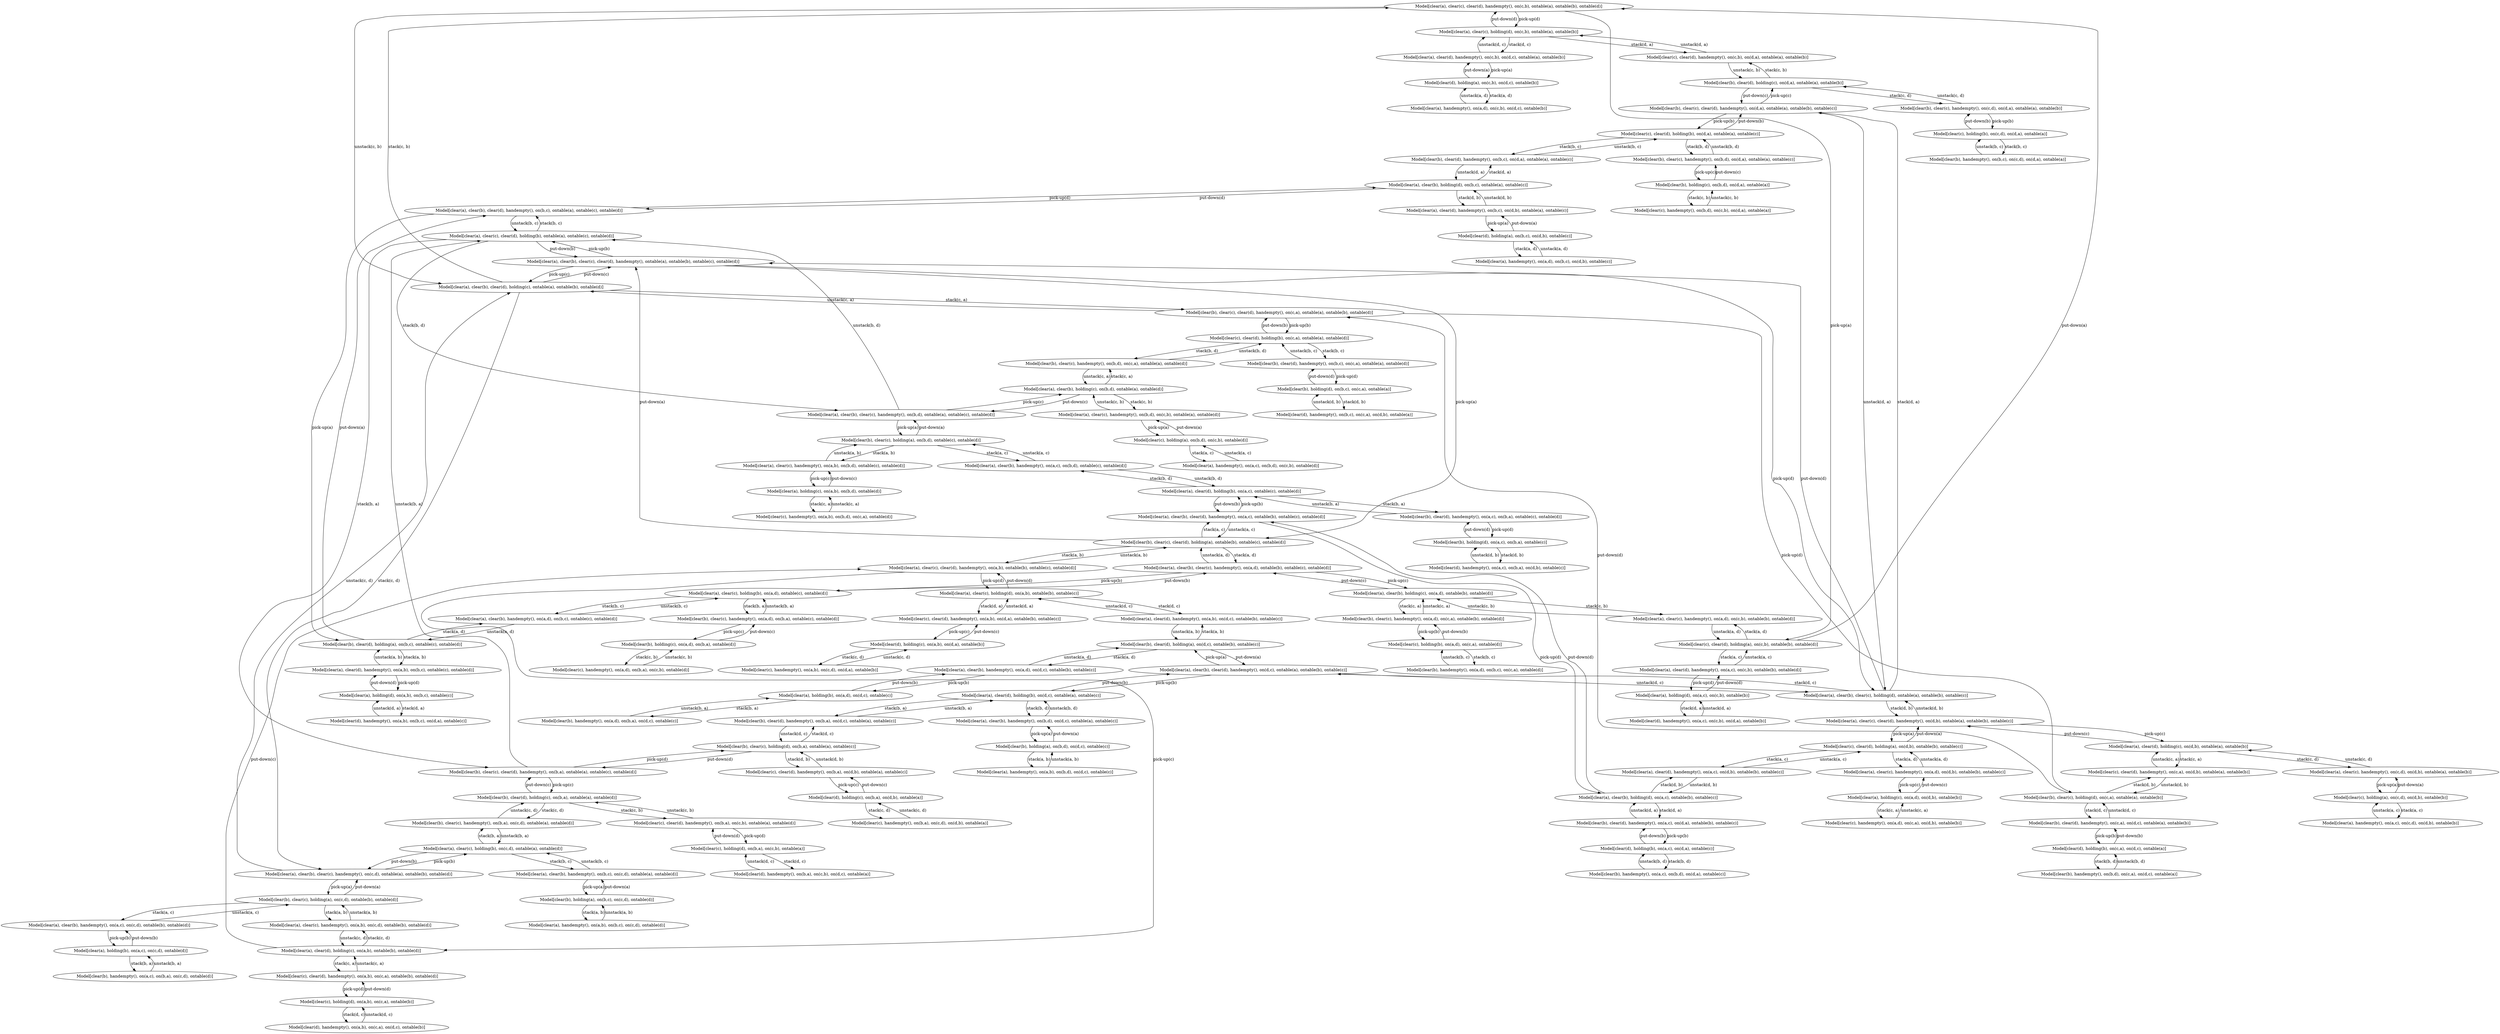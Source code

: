 strict digraph "" {
	"Model[clear(a), clear(c), clear(d), handempty(), on(c,b), ontable(a), ontable(b), ontable(d)]" -> "Model[clear(a), clear(c), holding(d), on(c,b), ontable(a), ontable(b)]"	[label="pick-up(d)"];
	"Model[clear(a), clear(c), clear(d), handempty(), on(c,b), ontable(a), ontable(b), ontable(d)]" -> "Model[clear(c), clear(d), holding(a), on(c,b), ontable(b), ontable(d)]"	[label="pick-up(a)"];
	"Model[clear(a), clear(c), clear(d), handempty(), on(c,b), ontable(a), ontable(b), ontable(d)]" -> "Model[clear(a), clear(b), clear(d), holding(c), ontable(a), ontable(b), ontable(d)]"	[label="unstack(c, b)"];
	"Model[clear(a), clear(c), holding(d), on(c,b), ontable(a), ontable(b)]" -> "Model[clear(a), clear(c), clear(d), handempty(), on(c,b), ontable(a), ontable(b), ontable(d)]"	[label="put-down(d)"];
	"Model[clear(a), clear(c), holding(d), on(c,b), ontable(a), ontable(b)]" -> "Model[clear(a), clear(d), handempty(), on(c,b), on(d,c), ontable(a), ontable(b)]"	[label="stack(d, c)"];
	"Model[clear(a), clear(c), holding(d), on(c,b), ontable(a), ontable(b)]" -> "Model[clear(c), clear(d), handempty(), on(c,b), on(d,a), ontable(a), ontable(b)]"	[label="stack(d, a)"];
	"Model[clear(c), clear(d), holding(a), on(c,b), ontable(b), ontable(d)]" -> "Model[clear(a), clear(c), clear(d), handempty(), on(c,b), ontable(a), ontable(b), ontable(d)]"	[label="put-down(a)"];
	"Model[clear(c), clear(d), holding(a), on(c,b), ontable(b), ontable(d)]" -> "Model[clear(a), clear(d), handempty(), on(a,c), on(c,b), ontable(b), ontable(d)]"	[label="stack(a, c)"];
	"Model[clear(c), clear(d), holding(a), on(c,b), ontable(b), ontable(d)]" -> "Model[clear(a), clear(c), handempty(), on(a,d), on(c,b), ontable(b), ontable(d)]"	[label="stack(a, d)"];
	"Model[clear(a), clear(b), clear(d), holding(c), ontable(a), ontable(b), ontable(d)]" -> "Model[clear(a), clear(c), clear(d), handempty(), on(c,b), ontable(a), ontable(b), ontable(d)]"	[label="stack(c, b)"];
	"Model[clear(a), clear(b), clear(d), holding(c), ontable(a), ontable(b), ontable(d)]" -> "Model[clear(a), clear(b), clear(c), clear(d), handempty(), ontable(a), ontable(b), ontable(c), ontable(d)]"	[label="put-down(c)"];
	"Model[clear(a), clear(b), clear(d), holding(c), ontable(a), ontable(b), ontable(d)]" -> "Model[clear(a), clear(b), clear(c), handempty(), on(c,d), ontable(a), ontable(b), ontable(d)]"	[label="stack(c, d)"];
	"Model[clear(a), clear(b), clear(d), holding(c), ontable(a), ontable(b), ontable(d)]" -> "Model[clear(b), clear(c), clear(d), handempty(), on(c,a), ontable(a), ontable(b), ontable(d)]"	[label="stack(c, a)"];
	"Model[clear(a), clear(d), handempty(), on(c,b), on(d,c), ontable(a), ontable(b)]" -> "Model[clear(a), clear(c), holding(d), on(c,b), ontable(a), ontable(b)]"	[label="unstack(d, c)"];
	"Model[clear(a), clear(d), handempty(), on(c,b), on(d,c), ontable(a), ontable(b)]" -> "Model[clear(d), holding(a), on(c,b), on(d,c), ontable(b)]"	[label="pick-up(a)"];
	"Model[clear(c), clear(d), handempty(), on(c,b), on(d,a), ontable(a), ontable(b)]" -> "Model[clear(a), clear(c), holding(d), on(c,b), ontable(a), ontable(b)]"	[label="unstack(d, a)"];
	"Model[clear(c), clear(d), handempty(), on(c,b), on(d,a), ontable(a), ontable(b)]" -> "Model[clear(b), clear(d), holding(c), on(d,a), ontable(a), ontable(b)]"	[label="unstack(c, b)"];
	"Model[clear(a), clear(d), handempty(), on(a,c), on(c,b), ontable(b), ontable(d)]" -> "Model[clear(c), clear(d), holding(a), on(c,b), ontable(b), ontable(d)]"	[label="unstack(a, c)"];
	"Model[clear(a), clear(d), handempty(), on(a,c), on(c,b), ontable(b), ontable(d)]" -> "Model[clear(a), holding(d), on(a,c), on(c,b), ontable(b)]"	[label="pick-up(d)"];
	"Model[clear(a), clear(c), handempty(), on(a,d), on(c,b), ontable(b), ontable(d)]" -> "Model[clear(c), clear(d), holding(a), on(c,b), ontable(b), ontable(d)]"	[label="unstack(a, d)"];
	"Model[clear(a), clear(c), handempty(), on(a,d), on(c,b), ontable(b), ontable(d)]" -> "Model[clear(a), clear(b), holding(c), on(a,d), ontable(b), ontable(d)]"	[label="unstack(c, b)"];
	"Model[clear(a), clear(b), clear(c), clear(d), handempty(), ontable(a), ontable(b), ontable(c), ontable(d)]" -> "Model[clear(a), clear(b), clear(d), holding(c), ontable(a), ontable(b), ontable(d)]"	[label="pick-up(c)"];
	"Model[clear(a), clear(b), clear(c), clear(d), handempty(), ontable(a), ontable(b), ontable(c), ontable(d)]" -> "Model[clear(a), clear(b), clear(c), holding(d), ontable(a), ontable(b), ontable(c)]"	[label="pick-up(d)"];
	"Model[clear(a), clear(b), clear(c), clear(d), handempty(), ontable(a), ontable(b), ontable(c), ontable(d)]" -> "Model[clear(a), clear(c), clear(d), holding(b), ontable(a), ontable(c), ontable(d)]"	[label="pick-up(b)"];
	"Model[clear(a), clear(b), clear(c), clear(d), handempty(), ontable(a), ontable(b), ontable(c), ontable(d)]" -> "Model[clear(b), clear(c), clear(d), holding(a), ontable(b), ontable(c), ontable(d)]"	[label="pick-up(a)"];
	"Model[clear(a), clear(b), clear(c), handempty(), on(c,d), ontable(a), ontable(b), ontable(d)]" -> "Model[clear(a), clear(b), clear(d), holding(c), ontable(a), ontable(b), ontable(d)]"	[label="unstack(c, d)"];
	"Model[clear(a), clear(b), clear(c), handempty(), on(c,d), ontable(a), ontable(b), ontable(d)]" -> "Model[clear(a), clear(c), holding(b), on(c,d), ontable(a), ontable(d)]"	[label="pick-up(b)"];
	"Model[clear(a), clear(b), clear(c), handempty(), on(c,d), ontable(a), ontable(b), ontable(d)]" -> "Model[clear(b), clear(c), holding(a), on(c,d), ontable(b), ontable(d)]"	[label="pick-up(a)"];
	"Model[clear(b), clear(c), clear(d), handempty(), on(c,a), ontable(a), ontable(b), ontable(d)]" -> "Model[clear(a), clear(b), clear(d), holding(c), ontable(a), ontable(b), ontable(d)]"	[label="unstack(c, a)"];
	"Model[clear(b), clear(c), clear(d), handempty(), on(c,a), ontable(a), ontable(b), ontable(d)]" -> "Model[clear(b), clear(c), holding(d), on(c,a), ontable(a), ontable(b)]"	[label="pick-up(d)"];
	"Model[clear(b), clear(c), clear(d), handempty(), on(c,a), ontable(a), ontable(b), ontable(d)]" -> "Model[clear(c), clear(d), holding(b), on(c,a), ontable(a), ontable(d)]"	[label="pick-up(b)"];
	"Model[clear(d), holding(a), on(c,b), on(d,c), ontable(b)]" -> "Model[clear(a), clear(d), handempty(), on(c,b), on(d,c), ontable(a), ontable(b)]"	[label="put-down(a)"];
	"Model[clear(d), holding(a), on(c,b), on(d,c), ontable(b)]" -> "Model[clear(a), handempty(), on(a,d), on(c,b), on(d,c), ontable(b)]"	[label="stack(a, d)"];
	"Model[clear(b), clear(d), holding(c), on(d,a), ontable(a), ontable(b)]" -> "Model[clear(c), clear(d), handempty(), on(c,b), on(d,a), ontable(a), ontable(b)]"	[label="stack(c, b)"];
	"Model[clear(b), clear(d), holding(c), on(d,a), ontable(a), ontable(b)]" -> "Model[clear(b), clear(c), clear(d), handempty(), on(d,a), ontable(a), ontable(b), ontable(c)]"	[label="put-down(c)"];
	"Model[clear(b), clear(d), holding(c), on(d,a), ontable(a), ontable(b)]" -> "Model[clear(b), clear(c), handempty(), on(c,d), on(d,a), ontable(a), ontable(b)]"	[label="stack(c, d)"];
	"Model[clear(a), holding(d), on(a,c), on(c,b), ontable(b)]" -> "Model[clear(a), clear(d), handempty(), on(a,c), on(c,b), ontable(b), ontable(d)]"	[label="put-down(d)"];
	"Model[clear(a), holding(d), on(a,c), on(c,b), ontable(b)]" -> "Model[clear(d), handempty(), on(a,c), on(c,b), on(d,a), ontable(b)]"	[label="stack(d, a)"];
	"Model[clear(a), clear(b), holding(c), on(a,d), ontable(b), ontable(d)]" -> "Model[clear(a), clear(c), handempty(), on(a,d), on(c,b), ontable(b), ontable(d)]"	[label="stack(c, b)"];
	"Model[clear(a), clear(b), holding(c), on(a,d), ontable(b), ontable(d)]" -> "Model[clear(a), clear(b), clear(c), handempty(), on(a,d), ontable(b), ontable(c), ontable(d)]"	[label="put-down(c)"];
	"Model[clear(a), clear(b), holding(c), on(a,d), ontable(b), ontable(d)]" -> "Model[clear(b), clear(c), handempty(), on(a,d), on(c,a), ontable(b), ontable(d)]"	[label="stack(c, a)"];
	"Model[clear(a), clear(b), clear(c), holding(d), ontable(a), ontable(b), ontable(c)]" -> "Model[clear(a), clear(b), clear(c), clear(d), handempty(), ontable(a), ontable(b), ontable(c), ontable(d)]"	[label="put-down(d)"];
	"Model[clear(a), clear(b), clear(c), holding(d), ontable(a), ontable(b), ontable(c)]" -> "Model[clear(b), clear(c), clear(d), handempty(), on(d,a), ontable(a), ontable(b), ontable(c)]"	[label="stack(d, a)"];
	"Model[clear(a), clear(b), clear(c), holding(d), ontable(a), ontable(b), ontable(c)]" -> "Model[clear(a), clear(b), clear(d), handempty(), on(d,c), ontable(a), ontable(b), ontable(c)]"	[label="stack(d, c)"];
	"Model[clear(a), clear(b), clear(c), holding(d), ontable(a), ontable(b), ontable(c)]" -> "Model[clear(a), clear(c), clear(d), handempty(), on(d,b), ontable(a), ontable(b), ontable(c)]"	[label="stack(d, b)"];
	"Model[clear(a), clear(c), clear(d), holding(b), ontable(a), ontable(c), ontable(d)]" -> "Model[clear(a), clear(b), clear(c), clear(d), handempty(), ontable(a), ontable(b), ontable(c), ontable(d)]"	[label="put-down(b)"];
	"Model[clear(a), clear(c), clear(d), holding(b), ontable(a), ontable(c), ontable(d)]" -> "Model[clear(a), clear(b), clear(d), handempty(), on(b,c), ontable(a), ontable(c), ontable(d)]"	[label="stack(b, c)"];
	"Model[clear(a), clear(c), clear(d), holding(b), ontable(a), ontable(c), ontable(d)]" -> "Model[clear(a), clear(b), clear(c), handempty(), on(b,d), ontable(a), ontable(c), ontable(d)]"	[label="stack(b, d)"];
	"Model[clear(a), clear(c), clear(d), holding(b), ontable(a), ontable(c), ontable(d)]" -> "Model[clear(b), clear(c), clear(d), handempty(), on(b,a), ontable(a), ontable(c), ontable(d)]"	[label="stack(b, a)"];
	"Model[clear(b), clear(c), clear(d), holding(a), ontable(b), ontable(c), ontable(d)]" -> "Model[clear(a), clear(b), clear(c), clear(d), handempty(), ontable(a), ontable(b), ontable(c), ontable(d)]"	[label="put-down(a)"];
	"Model[clear(b), clear(c), clear(d), holding(a), ontable(b), ontable(c), ontable(d)]" -> "Model[clear(a), clear(b), clear(c), handempty(), on(a,d), ontable(b), ontable(c), ontable(d)]"	[label="stack(a, d)"];
	"Model[clear(b), clear(c), clear(d), holding(a), ontable(b), ontable(c), ontable(d)]" -> "Model[clear(a), clear(b), clear(d), handempty(), on(a,c), ontable(b), ontable(c), ontable(d)]"	[label="stack(a, c)"];
	"Model[clear(b), clear(c), clear(d), holding(a), ontable(b), ontable(c), ontable(d)]" -> "Model[clear(a), clear(c), clear(d), handempty(), on(a,b), ontable(b), ontable(c), ontable(d)]"	[label="stack(a, b)"];
	"Model[clear(a), clear(c), holding(b), on(c,d), ontable(a), ontable(d)]" -> "Model[clear(a), clear(b), clear(c), handempty(), on(c,d), ontable(a), ontable(b), ontable(d)]"	[label="put-down(b)"];
	"Model[clear(a), clear(c), holding(b), on(c,d), ontable(a), ontable(d)]" -> "Model[clear(a), clear(b), handempty(), on(b,c), on(c,d), ontable(a), ontable(d)]"	[label="stack(b, c)"];
	"Model[clear(a), clear(c), holding(b), on(c,d), ontable(a), ontable(d)]" -> "Model[clear(b), clear(c), handempty(), on(b,a), on(c,d), ontable(a), ontable(d)]"	[label="stack(b, a)"];
	"Model[clear(b), clear(c), holding(a), on(c,d), ontable(b), ontable(d)]" -> "Model[clear(a), clear(b), clear(c), handempty(), on(c,d), ontable(a), ontable(b), ontable(d)]"	[label="put-down(a)"];
	"Model[clear(b), clear(c), holding(a), on(c,d), ontable(b), ontable(d)]" -> "Model[clear(a), clear(b), handempty(), on(a,c), on(c,d), ontable(b), ontable(d)]"	[label="stack(a, c)"];
	"Model[clear(b), clear(c), holding(a), on(c,d), ontable(b), ontable(d)]" -> "Model[clear(a), clear(c), handempty(), on(a,b), on(c,d), ontable(b), ontable(d)]"	[label="stack(a, b)"];
	"Model[clear(b), clear(c), holding(d), on(c,a), ontable(a), ontable(b)]" -> "Model[clear(b), clear(c), clear(d), handempty(), on(c,a), ontable(a), ontable(b), ontable(d)]"	[label="put-down(d)"];
	"Model[clear(b), clear(c), holding(d), on(c,a), ontable(a), ontable(b)]" -> "Model[clear(b), clear(d), handempty(), on(c,a), on(d,c), ontable(a), ontable(b)]"	[label="stack(d, c)"];
	"Model[clear(b), clear(c), holding(d), on(c,a), ontable(a), ontable(b)]" -> "Model[clear(c), clear(d), handempty(), on(c,a), on(d,b), ontable(a), ontable(b)]"	[label="stack(d, b)"];
	"Model[clear(c), clear(d), holding(b), on(c,a), ontable(a), ontable(d)]" -> "Model[clear(b), clear(c), clear(d), handempty(), on(c,a), ontable(a), ontable(b), ontable(d)]"	[label="put-down(b)"];
	"Model[clear(c), clear(d), holding(b), on(c,a), ontable(a), ontable(d)]" -> "Model[clear(b), clear(d), handempty(), on(b,c), on(c,a), ontable(a), ontable(d)]"	[label="stack(b, c)"];
	"Model[clear(c), clear(d), holding(b), on(c,a), ontable(a), ontable(d)]" -> "Model[clear(b), clear(c), handempty(), on(b,d), on(c,a), ontable(a), ontable(d)]"	[label="stack(b, d)"];
	"Model[clear(a), handempty(), on(a,d), on(c,b), on(d,c), ontable(b)]" -> "Model[clear(d), holding(a), on(c,b), on(d,c), ontable(b)]"	[label="unstack(a, d)"];
	"Model[clear(b), clear(c), clear(d), handempty(), on(d,a), ontable(a), ontable(b), ontable(c)]" -> "Model[clear(b), clear(d), holding(c), on(d,a), ontable(a), ontable(b)]"	[label="pick-up(c)"];
	"Model[clear(b), clear(c), clear(d), handempty(), on(d,a), ontable(a), ontable(b), ontable(c)]" -> "Model[clear(a), clear(b), clear(c), holding(d), ontable(a), ontable(b), ontable(c)]"	[label="unstack(d, a)"];
	"Model[clear(b), clear(c), clear(d), handempty(), on(d,a), ontable(a), ontable(b), ontable(c)]" -> "Model[clear(c), clear(d), holding(b), on(d,a), ontable(a), ontable(c)]"	[label="pick-up(b)"];
	"Model[clear(b), clear(c), handempty(), on(c,d), on(d,a), ontable(a), ontable(b)]" -> "Model[clear(b), clear(d), holding(c), on(d,a), ontable(a), ontable(b)]"	[label="unstack(c, d)"];
	"Model[clear(b), clear(c), handempty(), on(c,d), on(d,a), ontable(a), ontable(b)]" -> "Model[clear(c), holding(b), on(c,d), on(d,a), ontable(a)]"	[label="pick-up(b)"];
	"Model[clear(d), handempty(), on(a,c), on(c,b), on(d,a), ontable(b)]" -> "Model[clear(a), holding(d), on(a,c), on(c,b), ontable(b)]"	[label="unstack(d, a)"];
	"Model[clear(a), clear(b), clear(c), handempty(), on(a,d), ontable(b), ontable(c), ontable(d)]" -> "Model[clear(a), clear(b), holding(c), on(a,d), ontable(b), ontable(d)]"	[label="pick-up(c)"];
	"Model[clear(a), clear(b), clear(c), handempty(), on(a,d), ontable(b), ontable(c), ontable(d)]" -> "Model[clear(b), clear(c), clear(d), holding(a), ontable(b), ontable(c), ontable(d)]"	[label="unstack(a, d)"];
	"Model[clear(a), clear(b), clear(c), handempty(), on(a,d), ontable(b), ontable(c), ontable(d)]" -> "Model[clear(a), clear(c), holding(b), on(a,d), ontable(c), ontable(d)]"	[label="pick-up(b)"];
	"Model[clear(b), clear(c), handempty(), on(a,d), on(c,a), ontable(b), ontable(d)]" -> "Model[clear(a), clear(b), holding(c), on(a,d), ontable(b), ontable(d)]"	[label="unstack(c, a)"];
	"Model[clear(b), clear(c), handempty(), on(a,d), on(c,a), ontable(b), ontable(d)]" -> "Model[clear(c), holding(b), on(a,d), on(c,a), ontable(d)]"	[label="pick-up(b)"];
	"Model[clear(a), clear(b), clear(d), handempty(), on(d,c), ontable(a), ontable(b), ontable(c)]" -> "Model[clear(a), clear(b), clear(c), holding(d), ontable(a), ontable(b), ontable(c)]"	[label="unstack(d, c)"];
	"Model[clear(a), clear(b), clear(d), handempty(), on(d,c), ontable(a), ontable(b), ontable(c)]" -> "Model[clear(a), clear(d), holding(b), on(d,c), ontable(a), ontable(c)]"	[label="pick-up(b)"];
	"Model[clear(a), clear(b), clear(d), handempty(), on(d,c), ontable(a), ontable(b), ontable(c)]" -> "Model[clear(b), clear(d), holding(a), on(d,c), ontable(b), ontable(c)]"	[label="pick-up(a)"];
	"Model[clear(a), clear(c), clear(d), handempty(), on(d,b), ontable(a), ontable(b), ontable(c)]" -> "Model[clear(a), clear(b), clear(c), holding(d), ontable(a), ontable(b), ontable(c)]"	[label="unstack(d, b)"];
	"Model[clear(a), clear(c), clear(d), handempty(), on(d,b), ontable(a), ontable(b), ontable(c)]" -> "Model[clear(a), clear(d), holding(c), on(d,b), ontable(a), ontable(b)]"	[label="pick-up(c)"];
	"Model[clear(a), clear(c), clear(d), handempty(), on(d,b), ontable(a), ontable(b), ontable(c)]" -> "Model[clear(c), clear(d), holding(a), on(d,b), ontable(b), ontable(c)]"	[label="pick-up(a)"];
	"Model[clear(a), clear(b), clear(d), handempty(), on(b,c), ontable(a), ontable(c), ontable(d)]" -> "Model[clear(a), clear(c), clear(d), holding(b), ontable(a), ontable(c), ontable(d)]"	[label="unstack(b, c)"];
	"Model[clear(a), clear(b), clear(d), handempty(), on(b,c), ontable(a), ontable(c), ontable(d)]" -> "Model[clear(a), clear(b), holding(d), on(b,c), ontable(a), ontable(c)]"	[label="pick-up(d)"];
	"Model[clear(a), clear(b), clear(d), handempty(), on(b,c), ontable(a), ontable(c), ontable(d)]" -> "Model[clear(b), clear(d), holding(a), on(b,c), ontable(c), ontable(d)]"	[label="pick-up(a)"];
	"Model[clear(a), clear(b), clear(c), handempty(), on(b,d), ontable(a), ontable(c), ontable(d)]" -> "Model[clear(a), clear(c), clear(d), holding(b), ontable(a), ontable(c), ontable(d)]"	[label="unstack(b, d)"];
	"Model[clear(a), clear(b), clear(c), handempty(), on(b,d), ontable(a), ontable(c), ontable(d)]" -> "Model[clear(a), clear(b), holding(c), on(b,d), ontable(a), ontable(d)]"	[label="pick-up(c)"];
	"Model[clear(a), clear(b), clear(c), handempty(), on(b,d), ontable(a), ontable(c), ontable(d)]" -> "Model[clear(b), clear(c), holding(a), on(b,d), ontable(c), ontable(d)]"	[label="pick-up(a)"];
	"Model[clear(b), clear(c), clear(d), handempty(), on(b,a), ontable(a), ontable(c), ontable(d)]" -> "Model[clear(a), clear(c), clear(d), holding(b), ontable(a), ontable(c), ontable(d)]"	[label="unstack(b, a)"];
	"Model[clear(b), clear(c), clear(d), handempty(), on(b,a), ontable(a), ontable(c), ontable(d)]" -> "Model[clear(b), clear(d), holding(c), on(b,a), ontable(a), ontable(d)]"	[label="pick-up(c)"];
	"Model[clear(b), clear(c), clear(d), handempty(), on(b,a), ontable(a), ontable(c), ontable(d)]" -> "Model[clear(b), clear(c), holding(d), on(b,a), ontable(a), ontable(c)]"	[label="pick-up(d)"];
	"Model[clear(a), clear(b), clear(d), handempty(), on(a,c), ontable(b), ontable(c), ontable(d)]" -> "Model[clear(b), clear(c), clear(d), holding(a), ontable(b), ontable(c), ontable(d)]"	[label="unstack(a, c)"];
	"Model[clear(a), clear(b), clear(d), handempty(), on(a,c), ontable(b), ontable(c), ontable(d)]" -> "Model[clear(a), clear(b), holding(d), on(a,c), ontable(b), ontable(c)]"	[label="pick-up(d)"];
	"Model[clear(a), clear(b), clear(d), handempty(), on(a,c), ontable(b), ontable(c), ontable(d)]" -> "Model[clear(a), clear(d), holding(b), on(a,c), ontable(c), ontable(d)]"	[label="pick-up(b)"];
	"Model[clear(a), clear(c), clear(d), handempty(), on(a,b), ontable(b), ontable(c), ontable(d)]" -> "Model[clear(b), clear(c), clear(d), holding(a), ontable(b), ontable(c), ontable(d)]"	[label="unstack(a, b)"];
	"Model[clear(a), clear(c), clear(d), handempty(), on(a,b), ontable(b), ontable(c), ontable(d)]" -> "Model[clear(a), clear(d), holding(c), on(a,b), ontable(b), ontable(d)]"	[label="pick-up(c)"];
	"Model[clear(a), clear(c), clear(d), handempty(), on(a,b), ontable(b), ontable(c), ontable(d)]" -> "Model[clear(a), clear(c), holding(d), on(a,b), ontable(b), ontable(c)]"	[label="pick-up(d)"];
	"Model[clear(a), clear(b), handempty(), on(b,c), on(c,d), ontable(a), ontable(d)]" -> "Model[clear(a), clear(c), holding(b), on(c,d), ontable(a), ontable(d)]"	[label="unstack(b, c)"];
	"Model[clear(a), clear(b), handempty(), on(b,c), on(c,d), ontable(a), ontable(d)]" -> "Model[clear(b), holding(a), on(b,c), on(c,d), ontable(d)]"	[label="pick-up(a)"];
	"Model[clear(b), clear(c), handempty(), on(b,a), on(c,d), ontable(a), ontable(d)]" -> "Model[clear(a), clear(c), holding(b), on(c,d), ontable(a), ontable(d)]"	[label="unstack(b, a)"];
	"Model[clear(b), clear(c), handempty(), on(b,a), on(c,d), ontable(a), ontable(d)]" -> "Model[clear(b), clear(d), holding(c), on(b,a), ontable(a), ontable(d)]"	[label="unstack(c, d)"];
	"Model[clear(a), clear(b), handempty(), on(a,c), on(c,d), ontable(b), ontable(d)]" -> "Model[clear(b), clear(c), holding(a), on(c,d), ontable(b), ontable(d)]"	[label="unstack(a, c)"];
	"Model[clear(a), clear(b), handempty(), on(a,c), on(c,d), ontable(b), ontable(d)]" -> "Model[clear(a), holding(b), on(a,c), on(c,d), ontable(d)]"	[label="pick-up(b)"];
	"Model[clear(a), clear(c), handempty(), on(a,b), on(c,d), ontable(b), ontable(d)]" -> "Model[clear(b), clear(c), holding(a), on(c,d), ontable(b), ontable(d)]"	[label="unstack(a, b)"];
	"Model[clear(a), clear(c), handempty(), on(a,b), on(c,d), ontable(b), ontable(d)]" -> "Model[clear(a), clear(d), holding(c), on(a,b), ontable(b), ontable(d)]"	[label="unstack(c, d)"];
	"Model[clear(b), clear(d), handempty(), on(c,a), on(d,c), ontable(a), ontable(b)]" -> "Model[clear(b), clear(c), holding(d), on(c,a), ontable(a), ontable(b)]"	[label="unstack(d, c)"];
	"Model[clear(b), clear(d), handempty(), on(c,a), on(d,c), ontable(a), ontable(b)]" -> "Model[clear(d), holding(b), on(c,a), on(d,c), ontable(a)]"	[label="pick-up(b)"];
	"Model[clear(c), clear(d), handempty(), on(c,a), on(d,b), ontable(a), ontable(b)]" -> "Model[clear(b), clear(c), holding(d), on(c,a), ontable(a), ontable(b)]"	[label="unstack(d, b)"];
	"Model[clear(c), clear(d), handempty(), on(c,a), on(d,b), ontable(a), ontable(b)]" -> "Model[clear(a), clear(d), holding(c), on(d,b), ontable(a), ontable(b)]"	[label="unstack(c, a)"];
	"Model[clear(b), clear(d), handempty(), on(b,c), on(c,a), ontable(a), ontable(d)]" -> "Model[clear(c), clear(d), holding(b), on(c,a), ontable(a), ontable(d)]"	[label="unstack(b, c)"];
	"Model[clear(b), clear(d), handempty(), on(b,c), on(c,a), ontable(a), ontable(d)]" -> "Model[clear(b), holding(d), on(b,c), on(c,a), ontable(a)]"	[label="pick-up(d)"];
	"Model[clear(b), clear(c), handempty(), on(b,d), on(c,a), ontable(a), ontable(d)]" -> "Model[clear(c), clear(d), holding(b), on(c,a), ontable(a), ontable(d)]"	[label="unstack(b, d)"];
	"Model[clear(b), clear(c), handempty(), on(b,d), on(c,a), ontable(a), ontable(d)]" -> "Model[clear(a), clear(b), holding(c), on(b,d), ontable(a), ontable(d)]"	[label="unstack(c, a)"];
	"Model[clear(c), clear(d), holding(b), on(d,a), ontable(a), ontable(c)]" -> "Model[clear(b), clear(c), clear(d), handempty(), on(d,a), ontable(a), ontable(b), ontable(c)]"	[label="put-down(b)"];
	"Model[clear(c), clear(d), holding(b), on(d,a), ontable(a), ontable(c)]" -> "Model[clear(b), clear(d), handempty(), on(b,c), on(d,a), ontable(a), ontable(c)]"	[label="stack(b, c)"];
	"Model[clear(c), clear(d), holding(b), on(d,a), ontable(a), ontable(c)]" -> "Model[clear(b), clear(c), handempty(), on(b,d), on(d,a), ontable(a), ontable(c)]"	[label="stack(b, d)"];
	"Model[clear(c), holding(b), on(c,d), on(d,a), ontable(a)]" -> "Model[clear(b), clear(c), handempty(), on(c,d), on(d,a), ontable(a), ontable(b)]"	[label="put-down(b)"];
	"Model[clear(c), holding(b), on(c,d), on(d,a), ontable(a)]" -> "Model[clear(b), handempty(), on(b,c), on(c,d), on(d,a), ontable(a)]"	[label="stack(b, c)"];
	"Model[clear(a), clear(c), holding(b), on(a,d), ontable(c), ontable(d)]" -> "Model[clear(a), clear(b), clear(c), handempty(), on(a,d), ontable(b), ontable(c), ontable(d)]"	[label="put-down(b)"];
	"Model[clear(a), clear(c), holding(b), on(a,d), ontable(c), ontable(d)]" -> "Model[clear(a), clear(b), handempty(), on(a,d), on(b,c), ontable(c), ontable(d)]"	[label="stack(b, c)"];
	"Model[clear(a), clear(c), holding(b), on(a,d), ontable(c), ontable(d)]" -> "Model[clear(b), clear(c), handempty(), on(a,d), on(b,a), ontable(c), ontable(d)]"	[label="stack(b, a)"];
	"Model[clear(c), holding(b), on(a,d), on(c,a), ontable(d)]" -> "Model[clear(b), clear(c), handempty(), on(a,d), on(c,a), ontable(b), ontable(d)]"	[label="put-down(b)"];
	"Model[clear(c), holding(b), on(a,d), on(c,a), ontable(d)]" -> "Model[clear(b), handempty(), on(a,d), on(b,c), on(c,a), ontable(d)]"	[label="stack(b, c)"];
	"Model[clear(a), clear(d), holding(b), on(d,c), ontable(a), ontable(c)]" -> "Model[clear(a), clear(b), clear(d), handempty(), on(d,c), ontable(a), ontable(b), ontable(c)]"	[label="put-down(b)"];
	"Model[clear(a), clear(d), holding(b), on(d,c), ontable(a), ontable(c)]" -> "Model[clear(a), clear(b), handempty(), on(b,d), on(d,c), ontable(a), ontable(c)]"	[label="stack(b, d)"];
	"Model[clear(a), clear(d), holding(b), on(d,c), ontable(a), ontable(c)]" -> "Model[clear(b), clear(d), handempty(), on(b,a), on(d,c), ontable(a), ontable(c)]"	[label="stack(b, a)"];
	"Model[clear(b), clear(d), holding(a), on(d,c), ontable(b), ontable(c)]" -> "Model[clear(a), clear(b), clear(d), handempty(), on(d,c), ontable(a), ontable(b), ontable(c)]"	[label="put-down(a)"];
	"Model[clear(b), clear(d), holding(a), on(d,c), ontable(b), ontable(c)]" -> "Model[clear(a), clear(b), handempty(), on(a,d), on(d,c), ontable(b), ontable(c)]"	[label="stack(a, d)"];
	"Model[clear(b), clear(d), holding(a), on(d,c), ontable(b), ontable(c)]" -> "Model[clear(a), clear(d), handempty(), on(a,b), on(d,c), ontable(b), ontable(c)]"	[label="stack(a, b)"];
	"Model[clear(a), clear(d), holding(c), on(d,b), ontable(a), ontable(b)]" -> "Model[clear(a), clear(c), clear(d), handempty(), on(d,b), ontable(a), ontable(b), ontable(c)]"	[label="put-down(c)"];
	"Model[clear(a), clear(d), holding(c), on(d,b), ontable(a), ontable(b)]" -> "Model[clear(c), clear(d), handempty(), on(c,a), on(d,b), ontable(a), ontable(b)]"	[label="stack(c, a)"];
	"Model[clear(a), clear(d), holding(c), on(d,b), ontable(a), ontable(b)]" -> "Model[clear(a), clear(c), handempty(), on(c,d), on(d,b), ontable(a), ontable(b)]"	[label="stack(c, d)"];
	"Model[clear(c), clear(d), holding(a), on(d,b), ontable(b), ontable(c)]" -> "Model[clear(a), clear(c), clear(d), handempty(), on(d,b), ontable(a), ontable(b), ontable(c)]"	[label="put-down(a)"];
	"Model[clear(c), clear(d), holding(a), on(d,b), ontable(b), ontable(c)]" -> "Model[clear(a), clear(d), handempty(), on(a,c), on(d,b), ontable(b), ontable(c)]"	[label="stack(a, c)"];
	"Model[clear(c), clear(d), holding(a), on(d,b), ontable(b), ontable(c)]" -> "Model[clear(a), clear(c), handempty(), on(a,d), on(d,b), ontable(b), ontable(c)]"	[label="stack(a, d)"];
	"Model[clear(a), clear(b), holding(d), on(b,c), ontable(a), ontable(c)]" -> "Model[clear(a), clear(b), clear(d), handempty(), on(b,c), ontable(a), ontable(c), ontable(d)]"	[label="put-down(d)"];
	"Model[clear(a), clear(b), holding(d), on(b,c), ontable(a), ontable(c)]" -> "Model[clear(b), clear(d), handempty(), on(b,c), on(d,a), ontable(a), ontable(c)]"	[label="stack(d, a)"];
	"Model[clear(a), clear(b), holding(d), on(b,c), ontable(a), ontable(c)]" -> "Model[clear(a), clear(d), handempty(), on(b,c), on(d,b), ontable(a), ontable(c)]"	[label="stack(d, b)"];
	"Model[clear(b), clear(d), holding(a), on(b,c), ontable(c), ontable(d)]" -> "Model[clear(a), clear(b), clear(d), handempty(), on(b,c), ontable(a), ontable(c), ontable(d)]"	[label="put-down(a)"];
	"Model[clear(b), clear(d), holding(a), on(b,c), ontable(c), ontable(d)]" -> "Model[clear(a), clear(b), handempty(), on(a,d), on(b,c), ontable(c), ontable(d)]"	[label="stack(a, d)"];
	"Model[clear(b), clear(d), holding(a), on(b,c), ontable(c), ontable(d)]" -> "Model[clear(a), clear(d), handempty(), on(a,b), on(b,c), ontable(c), ontable(d)]"	[label="stack(a, b)"];
	"Model[clear(a), clear(b), holding(c), on(b,d), ontable(a), ontable(d)]" -> "Model[clear(a), clear(b), clear(c), handempty(), on(b,d), ontable(a), ontable(c), ontable(d)]"	[label="put-down(c)"];
	"Model[clear(a), clear(b), holding(c), on(b,d), ontable(a), ontable(d)]" -> "Model[clear(b), clear(c), handempty(), on(b,d), on(c,a), ontable(a), ontable(d)]"	[label="stack(c, a)"];
	"Model[clear(a), clear(b), holding(c), on(b,d), ontable(a), ontable(d)]" -> "Model[clear(a), clear(c), handempty(), on(b,d), on(c,b), ontable(a), ontable(d)]"	[label="stack(c, b)"];
	"Model[clear(b), clear(c), holding(a), on(b,d), ontable(c), ontable(d)]" -> "Model[clear(a), clear(b), clear(c), handempty(), on(b,d), ontable(a), ontable(c), ontable(d)]"	[label="put-down(a)"];
	"Model[clear(b), clear(c), holding(a), on(b,d), ontable(c), ontable(d)]" -> "Model[clear(a), clear(b), handempty(), on(a,c), on(b,d), ontable(c), ontable(d)]"	[label="stack(a, c)"];
	"Model[clear(b), clear(c), holding(a), on(b,d), ontable(c), ontable(d)]" -> "Model[clear(a), clear(c), handempty(), on(a,b), on(b,d), ontable(c), ontable(d)]"	[label="stack(a, b)"];
	"Model[clear(b), clear(d), holding(c), on(b,a), ontable(a), ontable(d)]" -> "Model[clear(b), clear(c), clear(d), handempty(), on(b,a), ontable(a), ontable(c), ontable(d)]"	[label="put-down(c)"];
	"Model[clear(b), clear(d), holding(c), on(b,a), ontable(a), ontable(d)]" -> "Model[clear(b), clear(c), handempty(), on(b,a), on(c,d), ontable(a), ontable(d)]"	[label="stack(c, d)"];
	"Model[clear(b), clear(d), holding(c), on(b,a), ontable(a), ontable(d)]" -> "Model[clear(c), clear(d), handempty(), on(b,a), on(c,b), ontable(a), ontable(d)]"	[label="stack(c, b)"];
	"Model[clear(b), clear(c), holding(d), on(b,a), ontable(a), ontable(c)]" -> "Model[clear(b), clear(c), clear(d), handempty(), on(b,a), ontable(a), ontable(c), ontable(d)]"	[label="put-down(d)"];
	"Model[clear(b), clear(c), holding(d), on(b,a), ontable(a), ontable(c)]" -> "Model[clear(b), clear(d), handempty(), on(b,a), on(d,c), ontable(a), ontable(c)]"	[label="stack(d, c)"];
	"Model[clear(b), clear(c), holding(d), on(b,a), ontable(a), ontable(c)]" -> "Model[clear(c), clear(d), handempty(), on(b,a), on(d,b), ontable(a), ontable(c)]"	[label="stack(d, b)"];
	"Model[clear(a), clear(b), holding(d), on(a,c), ontable(b), ontable(c)]" -> "Model[clear(a), clear(b), clear(d), handempty(), on(a,c), ontable(b), ontable(c), ontable(d)]"	[label="put-down(d)"];
	"Model[clear(a), clear(b), holding(d), on(a,c), ontable(b), ontable(c)]" -> "Model[clear(a), clear(d), handempty(), on(a,c), on(d,b), ontable(b), ontable(c)]"	[label="stack(d, b)"];
	"Model[clear(a), clear(b), holding(d), on(a,c), ontable(b), ontable(c)]" -> "Model[clear(b), clear(d), handempty(), on(a,c), on(d,a), ontable(b), ontable(c)]"	[label="stack(d, a)"];
	"Model[clear(a), clear(d), holding(b), on(a,c), ontable(c), ontable(d)]" -> "Model[clear(a), clear(b), clear(d), handempty(), on(a,c), ontable(b), ontable(c), ontable(d)]"	[label="put-down(b)"];
	"Model[clear(a), clear(d), holding(b), on(a,c), ontable(c), ontable(d)]" -> "Model[clear(a), clear(b), handempty(), on(a,c), on(b,d), ontable(c), ontable(d)]"	[label="stack(b, d)"];
	"Model[clear(a), clear(d), holding(b), on(a,c), ontable(c), ontable(d)]" -> "Model[clear(b), clear(d), handempty(), on(a,c), on(b,a), ontable(c), ontable(d)]"	[label="stack(b, a)"];
	"Model[clear(a), clear(d), holding(c), on(a,b), ontable(b), ontable(d)]" -> "Model[clear(a), clear(c), clear(d), handempty(), on(a,b), ontable(b), ontable(c), ontable(d)]"	[label="put-down(c)"];
	"Model[clear(a), clear(d), holding(c), on(a,b), ontable(b), ontable(d)]" -> "Model[clear(a), clear(c), handempty(), on(a,b), on(c,d), ontable(b), ontable(d)]"	[label="stack(c, d)"];
	"Model[clear(a), clear(d), holding(c), on(a,b), ontable(b), ontable(d)]" -> "Model[clear(c), clear(d), handempty(), on(a,b), on(c,a), ontable(b), ontable(d)]"	[label="stack(c, a)"];
	"Model[clear(a), clear(c), holding(d), on(a,b), ontable(b), ontable(c)]" -> "Model[clear(a), clear(c), clear(d), handempty(), on(a,b), ontable(b), ontable(c), ontable(d)]"	[label="put-down(d)"];
	"Model[clear(a), clear(c), holding(d), on(a,b), ontable(b), ontable(c)]" -> "Model[clear(a), clear(d), handempty(), on(a,b), on(d,c), ontable(b), ontable(c)]"	[label="stack(d, c)"];
	"Model[clear(a), clear(c), holding(d), on(a,b), ontable(b), ontable(c)]" -> "Model[clear(c), clear(d), handempty(), on(a,b), on(d,a), ontable(b), ontable(c)]"	[label="stack(d, a)"];
	"Model[clear(b), holding(a), on(b,c), on(c,d), ontable(d)]" -> "Model[clear(a), clear(b), handempty(), on(b,c), on(c,d), ontable(a), ontable(d)]"	[label="put-down(a)"];
	"Model[clear(b), holding(a), on(b,c), on(c,d), ontable(d)]" -> "Model[clear(a), handempty(), on(a,b), on(b,c), on(c,d), ontable(d)]"	[label="stack(a, b)"];
	"Model[clear(a), holding(b), on(a,c), on(c,d), ontable(d)]" -> "Model[clear(a), clear(b), handempty(), on(a,c), on(c,d), ontable(b), ontable(d)]"	[label="put-down(b)"];
	"Model[clear(a), holding(b), on(a,c), on(c,d), ontable(d)]" -> "Model[clear(b), handempty(), on(a,c), on(b,a), on(c,d), ontable(d)]"	[label="stack(b, a)"];
	"Model[clear(d), holding(b), on(c,a), on(d,c), ontable(a)]" -> "Model[clear(b), clear(d), handempty(), on(c,a), on(d,c), ontable(a), ontable(b)]"	[label="put-down(b)"];
	"Model[clear(d), holding(b), on(c,a), on(d,c), ontable(a)]" -> "Model[clear(b), handempty(), on(b,d), on(c,a), on(d,c), ontable(a)]"	[label="stack(b, d)"];
	"Model[clear(b), holding(d), on(b,c), on(c,a), ontable(a)]" -> "Model[clear(b), clear(d), handempty(), on(b,c), on(c,a), ontable(a), ontable(d)]"	[label="put-down(d)"];
	"Model[clear(b), holding(d), on(b,c), on(c,a), ontable(a)]" -> "Model[clear(d), handempty(), on(b,c), on(c,a), on(d,b), ontable(a)]"	[label="stack(d, b)"];
	"Model[clear(b), clear(d), handempty(), on(b,c), on(d,a), ontable(a), ontable(c)]" -> "Model[clear(c), clear(d), holding(b), on(d,a), ontable(a), ontable(c)]"	[label="unstack(b, c)"];
	"Model[clear(b), clear(d), handempty(), on(b,c), on(d,a), ontable(a), ontable(c)]" -> "Model[clear(a), clear(b), holding(d), on(b,c), ontable(a), ontable(c)]"	[label="unstack(d, a)"];
	"Model[clear(b), clear(c), handempty(), on(b,d), on(d,a), ontable(a), ontable(c)]" -> "Model[clear(c), clear(d), holding(b), on(d,a), ontable(a), ontable(c)]"	[label="unstack(b, d)"];
	"Model[clear(b), clear(c), handempty(), on(b,d), on(d,a), ontable(a), ontable(c)]" -> "Model[clear(b), holding(c), on(b,d), on(d,a), ontable(a)]"	[label="pick-up(c)"];
	"Model[clear(b), handempty(), on(b,c), on(c,d), on(d,a), ontable(a)]" -> "Model[clear(c), holding(b), on(c,d), on(d,a), ontable(a)]"	[label="unstack(b, c)"];
	"Model[clear(a), clear(b), handempty(), on(a,d), on(b,c), ontable(c), ontable(d)]" -> "Model[clear(a), clear(c), holding(b), on(a,d), ontable(c), ontable(d)]"	[label="unstack(b, c)"];
	"Model[clear(a), clear(b), handempty(), on(a,d), on(b,c), ontable(c), ontable(d)]" -> "Model[clear(b), clear(d), holding(a), on(b,c), ontable(c), ontable(d)]"	[label="unstack(a, d)"];
	"Model[clear(b), clear(c), handempty(), on(a,d), on(b,a), ontable(c), ontable(d)]" -> "Model[clear(a), clear(c), holding(b), on(a,d), ontable(c), ontable(d)]"	[label="unstack(b, a)"];
	"Model[clear(b), clear(c), handempty(), on(a,d), on(b,a), ontable(c), ontable(d)]" -> "Model[clear(b), holding(c), on(a,d), on(b,a), ontable(d)]"	[label="pick-up(c)"];
	"Model[clear(b), handempty(), on(a,d), on(b,c), on(c,a), ontable(d)]" -> "Model[clear(c), holding(b), on(a,d), on(c,a), ontable(d)]"	[label="unstack(b, c)"];
	"Model[clear(a), clear(b), handempty(), on(b,d), on(d,c), ontable(a), ontable(c)]" -> "Model[clear(a), clear(d), holding(b), on(d,c), ontable(a), ontable(c)]"	[label="unstack(b, d)"];
	"Model[clear(a), clear(b), handempty(), on(b,d), on(d,c), ontable(a), ontable(c)]" -> "Model[clear(b), holding(a), on(b,d), on(d,c), ontable(c)]"	[label="pick-up(a)"];
	"Model[clear(b), clear(d), handempty(), on(b,a), on(d,c), ontable(a), ontable(c)]" -> "Model[clear(a), clear(d), holding(b), on(d,c), ontable(a), ontable(c)]"	[label="unstack(b, a)"];
	"Model[clear(b), clear(d), handempty(), on(b,a), on(d,c), ontable(a), ontable(c)]" -> "Model[clear(b), clear(c), holding(d), on(b,a), ontable(a), ontable(c)]"	[label="unstack(d, c)"];
	"Model[clear(a), clear(b), handempty(), on(a,d), on(d,c), ontable(b), ontable(c)]" -> "Model[clear(b), clear(d), holding(a), on(d,c), ontable(b), ontable(c)]"	[label="unstack(a, d)"];
	"Model[clear(a), clear(b), handempty(), on(a,d), on(d,c), ontable(b), ontable(c)]" -> "Model[clear(a), holding(b), on(a,d), on(d,c), ontable(c)]"	[label="pick-up(b)"];
	"Model[clear(a), clear(d), handempty(), on(a,b), on(d,c), ontable(b), ontable(c)]" -> "Model[clear(b), clear(d), holding(a), on(d,c), ontable(b), ontable(c)]"	[label="unstack(a, b)"];
	"Model[clear(a), clear(d), handempty(), on(a,b), on(d,c), ontable(b), ontable(c)]" -> "Model[clear(a), clear(c), holding(d), on(a,b), ontable(b), ontable(c)]"	[label="unstack(d, c)"];
	"Model[clear(a), clear(c), handempty(), on(c,d), on(d,b), ontable(a), ontable(b)]" -> "Model[clear(a), clear(d), holding(c), on(d,b), ontable(a), ontable(b)]"	[label="unstack(c, d)"];
	"Model[clear(a), clear(c), handempty(), on(c,d), on(d,b), ontable(a), ontable(b)]" -> "Model[clear(c), holding(a), on(c,d), on(d,b), ontable(b)]"	[label="pick-up(a)"];
	"Model[clear(a), clear(d), handempty(), on(a,c), on(d,b), ontable(b), ontable(c)]" -> "Model[clear(c), clear(d), holding(a), on(d,b), ontable(b), ontable(c)]"	[label="unstack(a, c)"];
	"Model[clear(a), clear(d), handempty(), on(a,c), on(d,b), ontable(b), ontable(c)]" -> "Model[clear(a), clear(b), holding(d), on(a,c), ontable(b), ontable(c)]"	[label="unstack(d, b)"];
	"Model[clear(a), clear(c), handempty(), on(a,d), on(d,b), ontable(b), ontable(c)]" -> "Model[clear(c), clear(d), holding(a), on(d,b), ontable(b), ontable(c)]"	[label="unstack(a, d)"];
	"Model[clear(a), clear(c), handempty(), on(a,d), on(d,b), ontable(b), ontable(c)]" -> "Model[clear(a), holding(c), on(a,d), on(d,b), ontable(b)]"	[label="pick-up(c)"];
	"Model[clear(a), clear(d), handempty(), on(b,c), on(d,b), ontable(a), ontable(c)]" -> "Model[clear(a), clear(b), holding(d), on(b,c), ontable(a), ontable(c)]"	[label="unstack(d, b)"];
	"Model[clear(a), clear(d), handempty(), on(b,c), on(d,b), ontable(a), ontable(c)]" -> "Model[clear(d), holding(a), on(b,c), on(d,b), ontable(c)]"	[label="pick-up(a)"];
	"Model[clear(a), clear(d), handempty(), on(a,b), on(b,c), ontable(c), ontable(d)]" -> "Model[clear(b), clear(d), holding(a), on(b,c), ontable(c), ontable(d)]"	[label="unstack(a, b)"];
	"Model[clear(a), clear(d), handempty(), on(a,b), on(b,c), ontable(c), ontable(d)]" -> "Model[clear(a), holding(d), on(a,b), on(b,c), ontable(c)]"	[label="pick-up(d)"];
	"Model[clear(a), clear(c), handempty(), on(b,d), on(c,b), ontable(a), ontable(d)]" -> "Model[clear(a), clear(b), holding(c), on(b,d), ontable(a), ontable(d)]"	[label="unstack(c, b)"];
	"Model[clear(a), clear(c), handempty(), on(b,d), on(c,b), ontable(a), ontable(d)]" -> "Model[clear(c), holding(a), on(b,d), on(c,b), ontable(d)]"	[label="pick-up(a)"];
	"Model[clear(a), clear(b), handempty(), on(a,c), on(b,d), ontable(c), ontable(d)]" -> "Model[clear(b), clear(c), holding(a), on(b,d), ontable(c), ontable(d)]"	[label="unstack(a, c)"];
	"Model[clear(a), clear(b), handempty(), on(a,c), on(b,d), ontable(c), ontable(d)]" -> "Model[clear(a), clear(d), holding(b), on(a,c), ontable(c), ontable(d)]"	[label="unstack(b, d)"];
	"Model[clear(a), clear(c), handempty(), on(a,b), on(b,d), ontable(c), ontable(d)]" -> "Model[clear(b), clear(c), holding(a), on(b,d), ontable(c), ontable(d)]"	[label="unstack(a, b)"];
	"Model[clear(a), clear(c), handempty(), on(a,b), on(b,d), ontable(c), ontable(d)]" -> "Model[clear(a), holding(c), on(a,b), on(b,d), ontable(d)]"	[label="pick-up(c)"];
	"Model[clear(c), clear(d), handempty(), on(b,a), on(c,b), ontable(a), ontable(d)]" -> "Model[clear(b), clear(d), holding(c), on(b,a), ontable(a), ontable(d)]"	[label="unstack(c, b)"];
	"Model[clear(c), clear(d), handempty(), on(b,a), on(c,b), ontable(a), ontable(d)]" -> "Model[clear(c), holding(d), on(b,a), on(c,b), ontable(a)]"	[label="pick-up(d)"];
	"Model[clear(c), clear(d), handempty(), on(b,a), on(d,b), ontable(a), ontable(c)]" -> "Model[clear(b), clear(c), holding(d), on(b,a), ontable(a), ontable(c)]"	[label="unstack(d, b)"];
	"Model[clear(c), clear(d), handempty(), on(b,a), on(d,b), ontable(a), ontable(c)]" -> "Model[clear(d), holding(c), on(b,a), on(d,b), ontable(a)]"	[label="pick-up(c)"];
	"Model[clear(b), clear(d), handempty(), on(a,c), on(d,a), ontable(b), ontable(c)]" -> "Model[clear(a), clear(b), holding(d), on(a,c), ontable(b), ontable(c)]"	[label="unstack(d, a)"];
	"Model[clear(b), clear(d), handempty(), on(a,c), on(d,a), ontable(b), ontable(c)]" -> "Model[clear(d), holding(b), on(a,c), on(d,a), ontable(c)]"	[label="pick-up(b)"];
	"Model[clear(b), clear(d), handempty(), on(a,c), on(b,a), ontable(c), ontable(d)]" -> "Model[clear(a), clear(d), holding(b), on(a,c), ontable(c), ontable(d)]"	[label="unstack(b, a)"];
	"Model[clear(b), clear(d), handempty(), on(a,c), on(b,a), ontable(c), ontable(d)]" -> "Model[clear(b), holding(d), on(a,c), on(b,a), ontable(c)]"	[label="pick-up(d)"];
	"Model[clear(c), clear(d), handempty(), on(a,b), on(c,a), ontable(b), ontable(d)]" -> "Model[clear(a), clear(d), holding(c), on(a,b), ontable(b), ontable(d)]"	[label="unstack(c, a)"];
	"Model[clear(c), clear(d), handempty(), on(a,b), on(c,a), ontable(b), ontable(d)]" -> "Model[clear(c), holding(d), on(a,b), on(c,a), ontable(b)]"	[label="pick-up(d)"];
	"Model[clear(c), clear(d), handempty(), on(a,b), on(d,a), ontable(b), ontable(c)]" -> "Model[clear(a), clear(c), holding(d), on(a,b), ontable(b), ontable(c)]"	[label="unstack(d, a)"];
	"Model[clear(c), clear(d), handempty(), on(a,b), on(d,a), ontable(b), ontable(c)]" -> "Model[clear(d), holding(c), on(a,b), on(d,a), ontable(b)]"	[label="pick-up(c)"];
	"Model[clear(a), handempty(), on(a,b), on(b,c), on(c,d), ontable(d)]" -> "Model[clear(b), holding(a), on(b,c), on(c,d), ontable(d)]"	[label="unstack(a, b)"];
	"Model[clear(b), handempty(), on(a,c), on(b,a), on(c,d), ontable(d)]" -> "Model[clear(a), holding(b), on(a,c), on(c,d), ontable(d)]"	[label="unstack(b, a)"];
	"Model[clear(b), handempty(), on(b,d), on(c,a), on(d,c), ontable(a)]" -> "Model[clear(d), holding(b), on(c,a), on(d,c), ontable(a)]"	[label="unstack(b, d)"];
	"Model[clear(d), handempty(), on(b,c), on(c,a), on(d,b), ontable(a)]" -> "Model[clear(b), holding(d), on(b,c), on(c,a), ontable(a)]"	[label="unstack(d, b)"];
	"Model[clear(b), holding(c), on(b,d), on(d,a), ontable(a)]" -> "Model[clear(b), clear(c), handempty(), on(b,d), on(d,a), ontable(a), ontable(c)]"	[label="put-down(c)"];
	"Model[clear(b), holding(c), on(b,d), on(d,a), ontable(a)]" -> "Model[clear(c), handempty(), on(b,d), on(c,b), on(d,a), ontable(a)]"	[label="stack(c, b)"];
	"Model[clear(b), holding(c), on(a,d), on(b,a), ontable(d)]" -> "Model[clear(b), clear(c), handempty(), on(a,d), on(b,a), ontable(c), ontable(d)]"	[label="put-down(c)"];
	"Model[clear(b), holding(c), on(a,d), on(b,a), ontable(d)]" -> "Model[clear(c), handempty(), on(a,d), on(b,a), on(c,b), ontable(d)]"	[label="stack(c, b)"];
	"Model[clear(b), holding(a), on(b,d), on(d,c), ontable(c)]" -> "Model[clear(a), clear(b), handempty(), on(b,d), on(d,c), ontable(a), ontable(c)]"	[label="put-down(a)"];
	"Model[clear(b), holding(a), on(b,d), on(d,c), ontable(c)]" -> "Model[clear(a), handempty(), on(a,b), on(b,d), on(d,c), ontable(c)]"	[label="stack(a, b)"];
	"Model[clear(a), holding(b), on(a,d), on(d,c), ontable(c)]" -> "Model[clear(a), clear(b), handempty(), on(a,d), on(d,c), ontable(b), ontable(c)]"	[label="put-down(b)"];
	"Model[clear(a), holding(b), on(a,d), on(d,c), ontable(c)]" -> "Model[clear(b), handempty(), on(a,d), on(b,a), on(d,c), ontable(c)]"	[label="stack(b, a)"];
	"Model[clear(c), holding(a), on(c,d), on(d,b), ontable(b)]" -> "Model[clear(a), clear(c), handempty(), on(c,d), on(d,b), ontable(a), ontable(b)]"	[label="put-down(a)"];
	"Model[clear(c), holding(a), on(c,d), on(d,b), ontable(b)]" -> "Model[clear(a), handempty(), on(a,c), on(c,d), on(d,b), ontable(b)]"	[label="stack(a, c)"];
	"Model[clear(a), holding(c), on(a,d), on(d,b), ontable(b)]" -> "Model[clear(a), clear(c), handempty(), on(a,d), on(d,b), ontable(b), ontable(c)]"	[label="put-down(c)"];
	"Model[clear(a), holding(c), on(a,d), on(d,b), ontable(b)]" -> "Model[clear(c), handempty(), on(a,d), on(c,a), on(d,b), ontable(b)]"	[label="stack(c, a)"];
	"Model[clear(d), holding(a), on(b,c), on(d,b), ontable(c)]" -> "Model[clear(a), clear(d), handempty(), on(b,c), on(d,b), ontable(a), ontable(c)]"	[label="put-down(a)"];
	"Model[clear(d), holding(a), on(b,c), on(d,b), ontable(c)]" -> "Model[clear(a), handempty(), on(a,d), on(b,c), on(d,b), ontable(c)]"	[label="stack(a, d)"];
	"Model[clear(a), holding(d), on(a,b), on(b,c), ontable(c)]" -> "Model[clear(a), clear(d), handempty(), on(a,b), on(b,c), ontable(c), ontable(d)]"	[label="put-down(d)"];
	"Model[clear(a), holding(d), on(a,b), on(b,c), ontable(c)]" -> "Model[clear(d), handempty(), on(a,b), on(b,c), on(d,a), ontable(c)]"	[label="stack(d, a)"];
	"Model[clear(c), holding(a), on(b,d), on(c,b), ontable(d)]" -> "Model[clear(a), clear(c), handempty(), on(b,d), on(c,b), ontable(a), ontable(d)]"	[label="put-down(a)"];
	"Model[clear(c), holding(a), on(b,d), on(c,b), ontable(d)]" -> "Model[clear(a), handempty(), on(a,c), on(b,d), on(c,b), ontable(d)]"	[label="stack(a, c)"];
	"Model[clear(a), holding(c), on(a,b), on(b,d), ontable(d)]" -> "Model[clear(a), clear(c), handempty(), on(a,b), on(b,d), ontable(c), ontable(d)]"	[label="put-down(c)"];
	"Model[clear(a), holding(c), on(a,b), on(b,d), ontable(d)]" -> "Model[clear(c), handempty(), on(a,b), on(b,d), on(c,a), ontable(d)]"	[label="stack(c, a)"];
	"Model[clear(c), holding(d), on(b,a), on(c,b), ontable(a)]" -> "Model[clear(c), clear(d), handempty(), on(b,a), on(c,b), ontable(a), ontable(d)]"	[label="put-down(d)"];
	"Model[clear(c), holding(d), on(b,a), on(c,b), ontable(a)]" -> "Model[clear(d), handempty(), on(b,a), on(c,b), on(d,c), ontable(a)]"	[label="stack(d, c)"];
	"Model[clear(d), holding(c), on(b,a), on(d,b), ontable(a)]" -> "Model[clear(c), clear(d), handempty(), on(b,a), on(d,b), ontable(a), ontable(c)]"	[label="put-down(c)"];
	"Model[clear(d), holding(c), on(b,a), on(d,b), ontable(a)]" -> "Model[clear(c), handempty(), on(b,a), on(c,d), on(d,b), ontable(a)]"	[label="stack(c, d)"];
	"Model[clear(d), holding(b), on(a,c), on(d,a), ontable(c)]" -> "Model[clear(b), clear(d), handempty(), on(a,c), on(d,a), ontable(b), ontable(c)]"	[label="put-down(b)"];
	"Model[clear(d), holding(b), on(a,c), on(d,a), ontable(c)]" -> "Model[clear(b), handempty(), on(a,c), on(b,d), on(d,a), ontable(c)]"	[label="stack(b, d)"];
	"Model[clear(b), holding(d), on(a,c), on(b,a), ontable(c)]" -> "Model[clear(b), clear(d), handempty(), on(a,c), on(b,a), ontable(c), ontable(d)]"	[label="put-down(d)"];
	"Model[clear(b), holding(d), on(a,c), on(b,a), ontable(c)]" -> "Model[clear(d), handempty(), on(a,c), on(b,a), on(d,b), ontable(c)]"	[label="stack(d, b)"];
	"Model[clear(c), holding(d), on(a,b), on(c,a), ontable(b)]" -> "Model[clear(c), clear(d), handempty(), on(a,b), on(c,a), ontable(b), ontable(d)]"	[label="put-down(d)"];
	"Model[clear(c), holding(d), on(a,b), on(c,a), ontable(b)]" -> "Model[clear(d), handempty(), on(a,b), on(c,a), on(d,c), ontable(b)]"	[label="stack(d, c)"];
	"Model[clear(d), holding(c), on(a,b), on(d,a), ontable(b)]" -> "Model[clear(c), clear(d), handempty(), on(a,b), on(d,a), ontable(b), ontable(c)]"	[label="put-down(c)"];
	"Model[clear(d), holding(c), on(a,b), on(d,a), ontable(b)]" -> "Model[clear(c), handempty(), on(a,b), on(c,d), on(d,a), ontable(b)]"	[label="stack(c, d)"];
	"Model[clear(c), handempty(), on(b,d), on(c,b), on(d,a), ontable(a)]" -> "Model[clear(b), holding(c), on(b,d), on(d,a), ontable(a)]"	[label="unstack(c, b)"];
	"Model[clear(c), handempty(), on(a,d), on(b,a), on(c,b), ontable(d)]" -> "Model[clear(b), holding(c), on(a,d), on(b,a), ontable(d)]"	[label="unstack(c, b)"];
	"Model[clear(a), handempty(), on(a,b), on(b,d), on(d,c), ontable(c)]" -> "Model[clear(b), holding(a), on(b,d), on(d,c), ontable(c)]"	[label="unstack(a, b)"];
	"Model[clear(b), handempty(), on(a,d), on(b,a), on(d,c), ontable(c)]" -> "Model[clear(a), holding(b), on(a,d), on(d,c), ontable(c)]"	[label="unstack(b, a)"];
	"Model[clear(a), handempty(), on(a,c), on(c,d), on(d,b), ontable(b)]" -> "Model[clear(c), holding(a), on(c,d), on(d,b), ontable(b)]"	[label="unstack(a, c)"];
	"Model[clear(c), handempty(), on(a,d), on(c,a), on(d,b), ontable(b)]" -> "Model[clear(a), holding(c), on(a,d), on(d,b), ontable(b)]"	[label="unstack(c, a)"];
	"Model[clear(a), handempty(), on(a,d), on(b,c), on(d,b), ontable(c)]" -> "Model[clear(d), holding(a), on(b,c), on(d,b), ontable(c)]"	[label="unstack(a, d)"];
	"Model[clear(d), handempty(), on(a,b), on(b,c), on(d,a), ontable(c)]" -> "Model[clear(a), holding(d), on(a,b), on(b,c), ontable(c)]"	[label="unstack(d, a)"];
	"Model[clear(a), handempty(), on(a,c), on(b,d), on(c,b), ontable(d)]" -> "Model[clear(c), holding(a), on(b,d), on(c,b), ontable(d)]"	[label="unstack(a, c)"];
	"Model[clear(c), handempty(), on(a,b), on(b,d), on(c,a), ontable(d)]" -> "Model[clear(a), holding(c), on(a,b), on(b,d), ontable(d)]"	[label="unstack(c, a)"];
	"Model[clear(d), handempty(), on(b,a), on(c,b), on(d,c), ontable(a)]" -> "Model[clear(c), holding(d), on(b,a), on(c,b), ontable(a)]"	[label="unstack(d, c)"];
	"Model[clear(c), handempty(), on(b,a), on(c,d), on(d,b), ontable(a)]" -> "Model[clear(d), holding(c), on(b,a), on(d,b), ontable(a)]"	[label="unstack(c, d)"];
	"Model[clear(b), handempty(), on(a,c), on(b,d), on(d,a), ontable(c)]" -> "Model[clear(d), holding(b), on(a,c), on(d,a), ontable(c)]"	[label="unstack(b, d)"];
	"Model[clear(d), handempty(), on(a,c), on(b,a), on(d,b), ontable(c)]" -> "Model[clear(b), holding(d), on(a,c), on(b,a), ontable(c)]"	[label="unstack(d, b)"];
	"Model[clear(d), handempty(), on(a,b), on(c,a), on(d,c), ontable(b)]" -> "Model[clear(c), holding(d), on(a,b), on(c,a), ontable(b)]"	[label="unstack(d, c)"];
	"Model[clear(c), handempty(), on(a,b), on(c,d), on(d,a), ontable(b)]" -> "Model[clear(d), holding(c), on(a,b), on(d,a), ontable(b)]"	[label="unstack(c, d)"];
}
